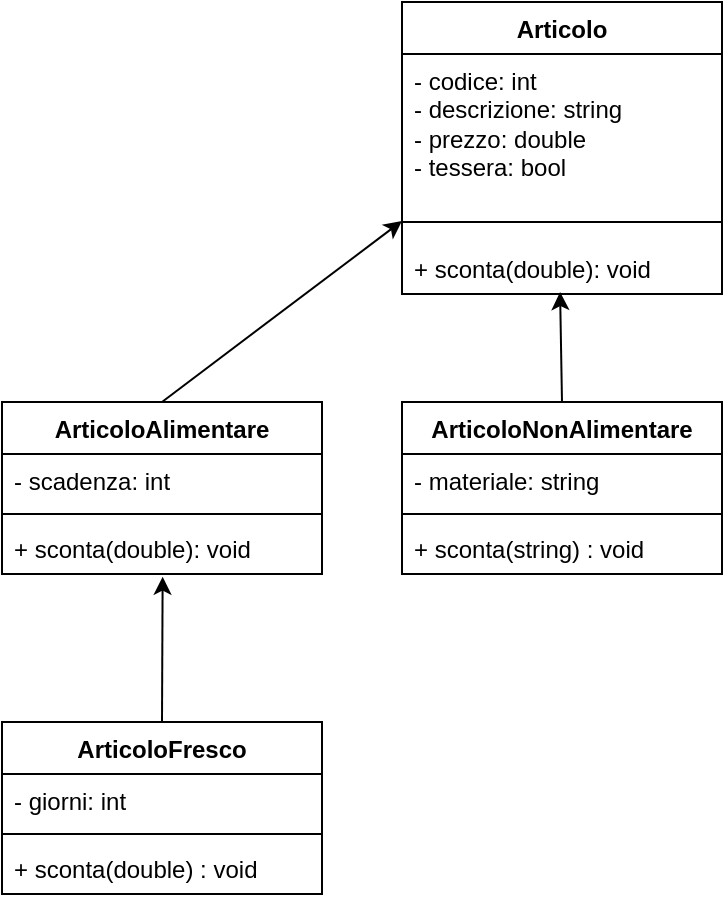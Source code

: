 <mxfile version="22.1.2" type="device">
  <diagram name="Pagina-1" id="W_E3B08QS4LDC_ok5DnJ">
    <mxGraphModel dx="555" dy="2075" grid="1" gridSize="10" guides="1" tooltips="1" connect="1" arrows="1" fold="1" page="1" pageScale="1" pageWidth="827" pageHeight="1169" math="0" shadow="0">
      <root>
        <mxCell id="0" />
        <mxCell id="1" parent="0" />
        <mxCell id="J_1NBGN1rpcI9NNaO12l-1" value="Articolo&lt;br&gt;" style="swimlane;fontStyle=1;align=center;verticalAlign=top;childLayout=stackLayout;horizontal=1;startSize=26;horizontalStack=0;resizeParent=1;resizeParentMax=0;resizeLast=0;collapsible=1;marginBottom=0;whiteSpace=wrap;html=1;" vertex="1" parent="1">
          <mxGeometry x="320" y="-1120" width="160" height="146" as="geometry" />
        </mxCell>
        <mxCell id="J_1NBGN1rpcI9NNaO12l-2" value="- codice: int&lt;br&gt;- descrizione: string&lt;br&gt;- prezzo: double&lt;br&gt;- tessera: bool" style="text;strokeColor=none;fillColor=none;align=left;verticalAlign=top;spacingLeft=4;spacingRight=4;overflow=hidden;rotatable=0;points=[[0,0.5],[1,0.5]];portConstraint=eastwest;whiteSpace=wrap;html=1;" vertex="1" parent="J_1NBGN1rpcI9NNaO12l-1">
          <mxGeometry y="26" width="160" height="74" as="geometry" />
        </mxCell>
        <mxCell id="J_1NBGN1rpcI9NNaO12l-3" value="" style="line;strokeWidth=1;fillColor=none;align=left;verticalAlign=middle;spacingTop=-1;spacingLeft=3;spacingRight=3;rotatable=0;labelPosition=right;points=[];portConstraint=eastwest;strokeColor=inherit;" vertex="1" parent="J_1NBGN1rpcI9NNaO12l-1">
          <mxGeometry y="100" width="160" height="20" as="geometry" />
        </mxCell>
        <mxCell id="J_1NBGN1rpcI9NNaO12l-4" value="+ sconta(double): void" style="text;strokeColor=none;fillColor=none;align=left;verticalAlign=top;spacingLeft=4;spacingRight=4;overflow=hidden;rotatable=0;points=[[0,0.5],[1,0.5]];portConstraint=eastwest;whiteSpace=wrap;html=1;" vertex="1" parent="J_1NBGN1rpcI9NNaO12l-1">
          <mxGeometry y="120" width="160" height="26" as="geometry" />
        </mxCell>
        <mxCell id="J_1NBGN1rpcI9NNaO12l-5" value="ArticoloAlimentare" style="swimlane;fontStyle=1;align=center;verticalAlign=top;childLayout=stackLayout;horizontal=1;startSize=26;horizontalStack=0;resizeParent=1;resizeParentMax=0;resizeLast=0;collapsible=1;marginBottom=0;whiteSpace=wrap;html=1;" vertex="1" parent="1">
          <mxGeometry x="120" y="-920" width="160" height="86" as="geometry" />
        </mxCell>
        <mxCell id="J_1NBGN1rpcI9NNaO12l-6" value="- scadenza: int" style="text;strokeColor=none;fillColor=none;align=left;verticalAlign=top;spacingLeft=4;spacingRight=4;overflow=hidden;rotatable=0;points=[[0,0.5],[1,0.5]];portConstraint=eastwest;whiteSpace=wrap;html=1;" vertex="1" parent="J_1NBGN1rpcI9NNaO12l-5">
          <mxGeometry y="26" width="160" height="26" as="geometry" />
        </mxCell>
        <mxCell id="J_1NBGN1rpcI9NNaO12l-7" value="" style="line;strokeWidth=1;fillColor=none;align=left;verticalAlign=middle;spacingTop=-1;spacingLeft=3;spacingRight=3;rotatable=0;labelPosition=right;points=[];portConstraint=eastwest;strokeColor=inherit;" vertex="1" parent="J_1NBGN1rpcI9NNaO12l-5">
          <mxGeometry y="52" width="160" height="8" as="geometry" />
        </mxCell>
        <mxCell id="J_1NBGN1rpcI9NNaO12l-8" value="+ sconta(double): void&lt;br&gt;" style="text;strokeColor=none;fillColor=none;align=left;verticalAlign=top;spacingLeft=4;spacingRight=4;overflow=hidden;rotatable=0;points=[[0,0.5],[1,0.5]];portConstraint=eastwest;whiteSpace=wrap;html=1;" vertex="1" parent="J_1NBGN1rpcI9NNaO12l-5">
          <mxGeometry y="60" width="160" height="26" as="geometry" />
        </mxCell>
        <mxCell id="J_1NBGN1rpcI9NNaO12l-9" value="ArticoloNonAlimentare" style="swimlane;fontStyle=1;align=center;verticalAlign=top;childLayout=stackLayout;horizontal=1;startSize=26;horizontalStack=0;resizeParent=1;resizeParentMax=0;resizeLast=0;collapsible=1;marginBottom=0;whiteSpace=wrap;html=1;" vertex="1" parent="1">
          <mxGeometry x="320" y="-920" width="160" height="86" as="geometry" />
        </mxCell>
        <mxCell id="J_1NBGN1rpcI9NNaO12l-10" value="- materiale: string" style="text;strokeColor=none;fillColor=none;align=left;verticalAlign=top;spacingLeft=4;spacingRight=4;overflow=hidden;rotatable=0;points=[[0,0.5],[1,0.5]];portConstraint=eastwest;whiteSpace=wrap;html=1;" vertex="1" parent="J_1NBGN1rpcI9NNaO12l-9">
          <mxGeometry y="26" width="160" height="26" as="geometry" />
        </mxCell>
        <mxCell id="J_1NBGN1rpcI9NNaO12l-11" value="" style="line;strokeWidth=1;fillColor=none;align=left;verticalAlign=middle;spacingTop=-1;spacingLeft=3;spacingRight=3;rotatable=0;labelPosition=right;points=[];portConstraint=eastwest;strokeColor=inherit;" vertex="1" parent="J_1NBGN1rpcI9NNaO12l-9">
          <mxGeometry y="52" width="160" height="8" as="geometry" />
        </mxCell>
        <mxCell id="J_1NBGN1rpcI9NNaO12l-12" value="+ sconta(string) : void" style="text;strokeColor=none;fillColor=none;align=left;verticalAlign=top;spacingLeft=4;spacingRight=4;overflow=hidden;rotatable=0;points=[[0,0.5],[1,0.5]];portConstraint=eastwest;whiteSpace=wrap;html=1;" vertex="1" parent="J_1NBGN1rpcI9NNaO12l-9">
          <mxGeometry y="60" width="160" height="26" as="geometry" />
        </mxCell>
        <mxCell id="J_1NBGN1rpcI9NNaO12l-13" value="ArticoloFresco" style="swimlane;fontStyle=1;align=center;verticalAlign=top;childLayout=stackLayout;horizontal=1;startSize=26;horizontalStack=0;resizeParent=1;resizeParentMax=0;resizeLast=0;collapsible=1;marginBottom=0;whiteSpace=wrap;html=1;" vertex="1" parent="1">
          <mxGeometry x="120" y="-760" width="160" height="86" as="geometry" />
        </mxCell>
        <mxCell id="J_1NBGN1rpcI9NNaO12l-14" value="- giorni: int" style="text;strokeColor=none;fillColor=none;align=left;verticalAlign=top;spacingLeft=4;spacingRight=4;overflow=hidden;rotatable=0;points=[[0,0.5],[1,0.5]];portConstraint=eastwest;whiteSpace=wrap;html=1;" vertex="1" parent="J_1NBGN1rpcI9NNaO12l-13">
          <mxGeometry y="26" width="160" height="26" as="geometry" />
        </mxCell>
        <mxCell id="J_1NBGN1rpcI9NNaO12l-15" value="" style="line;strokeWidth=1;fillColor=none;align=left;verticalAlign=middle;spacingTop=-1;spacingLeft=3;spacingRight=3;rotatable=0;labelPosition=right;points=[];portConstraint=eastwest;strokeColor=inherit;" vertex="1" parent="J_1NBGN1rpcI9NNaO12l-13">
          <mxGeometry y="52" width="160" height="8" as="geometry" />
        </mxCell>
        <mxCell id="J_1NBGN1rpcI9NNaO12l-16" value="+ sconta(double) : void" style="text;strokeColor=none;fillColor=none;align=left;verticalAlign=top;spacingLeft=4;spacingRight=4;overflow=hidden;rotatable=0;points=[[0,0.5],[1,0.5]];portConstraint=eastwest;whiteSpace=wrap;html=1;" vertex="1" parent="J_1NBGN1rpcI9NNaO12l-13">
          <mxGeometry y="60" width="160" height="26" as="geometry" />
        </mxCell>
        <mxCell id="J_1NBGN1rpcI9NNaO12l-17" value="" style="endArrow=classic;html=1;rounded=0;entryX=0;entryY=0.75;entryDx=0;entryDy=0;" edge="1" parent="1" target="J_1NBGN1rpcI9NNaO12l-1">
          <mxGeometry width="50" height="50" relative="1" as="geometry">
            <mxPoint x="200" y="-920" as="sourcePoint" />
            <mxPoint x="340" y="-930" as="targetPoint" />
          </mxGeometry>
        </mxCell>
        <mxCell id="J_1NBGN1rpcI9NNaO12l-18" value="" style="endArrow=classic;html=1;rounded=0;entryX=0.494;entryY=0.962;entryDx=0;entryDy=0;entryPerimeter=0;" edge="1" parent="1" target="J_1NBGN1rpcI9NNaO12l-4">
          <mxGeometry width="50" height="50" relative="1" as="geometry">
            <mxPoint x="400" y="-920" as="sourcePoint" />
            <mxPoint x="450" y="-970" as="targetPoint" />
          </mxGeometry>
        </mxCell>
        <mxCell id="J_1NBGN1rpcI9NNaO12l-19" value="" style="endArrow=classic;html=1;rounded=0;entryX=0.502;entryY=1.052;entryDx=0;entryDy=0;entryPerimeter=0;" edge="1" parent="1" target="J_1NBGN1rpcI9NNaO12l-8">
          <mxGeometry width="50" height="50" relative="1" as="geometry">
            <mxPoint x="200" y="-760" as="sourcePoint" />
            <mxPoint x="80" y="-850.5" as="targetPoint" />
          </mxGeometry>
        </mxCell>
      </root>
    </mxGraphModel>
  </diagram>
</mxfile>
